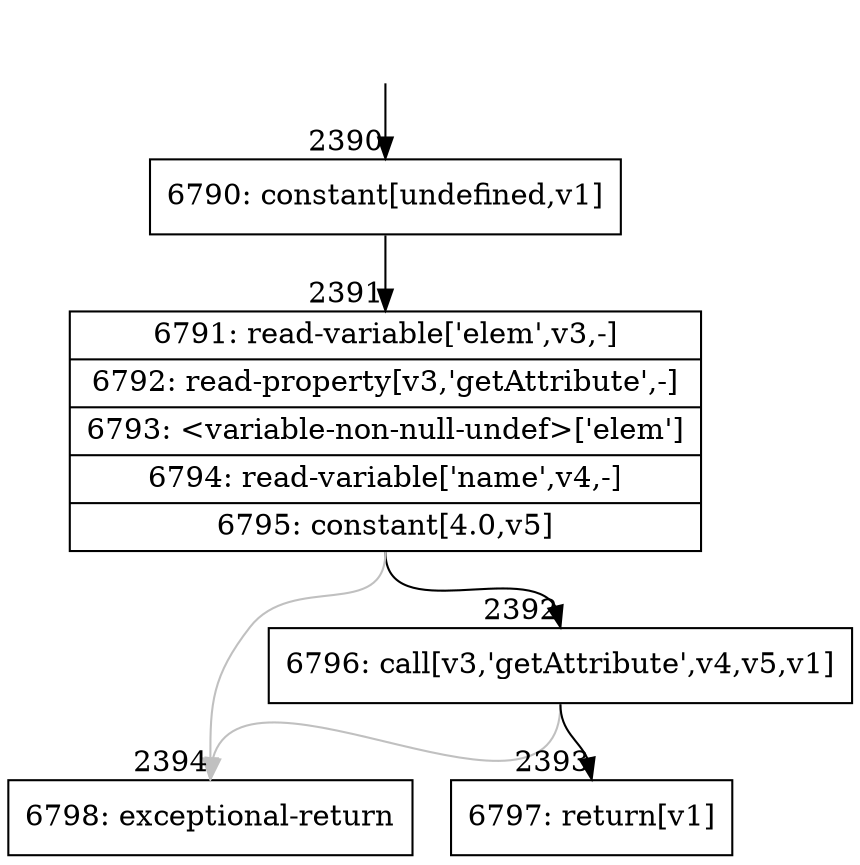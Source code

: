 digraph {
rankdir="TD"
BB_entry162[shape=none,label=""];
BB_entry162 -> BB2390 [tailport=s, headport=n, headlabel="    2390"]
BB2390 [shape=record label="{6790: constant[undefined,v1]}" ] 
BB2390 -> BB2391 [tailport=s, headport=n, headlabel="      2391"]
BB2391 [shape=record label="{6791: read-variable['elem',v3,-]|6792: read-property[v3,'getAttribute',-]|6793: \<variable-non-null-undef\>['elem']|6794: read-variable['name',v4,-]|6795: constant[4.0,v5]}" ] 
BB2391 -> BB2392 [tailport=s, headport=n, headlabel="      2392"]
BB2391 -> BB2394 [tailport=s, headport=n, color=gray, headlabel="      2394"]
BB2392 [shape=record label="{6796: call[v3,'getAttribute',v4,v5,v1]}" ] 
BB2392 -> BB2393 [tailport=s, headport=n, headlabel="      2393"]
BB2392 -> BB2394 [tailport=s, headport=n, color=gray]
BB2393 [shape=record label="{6797: return[v1]}" ] 
BB2394 [shape=record label="{6798: exceptional-return}" ] 
}
